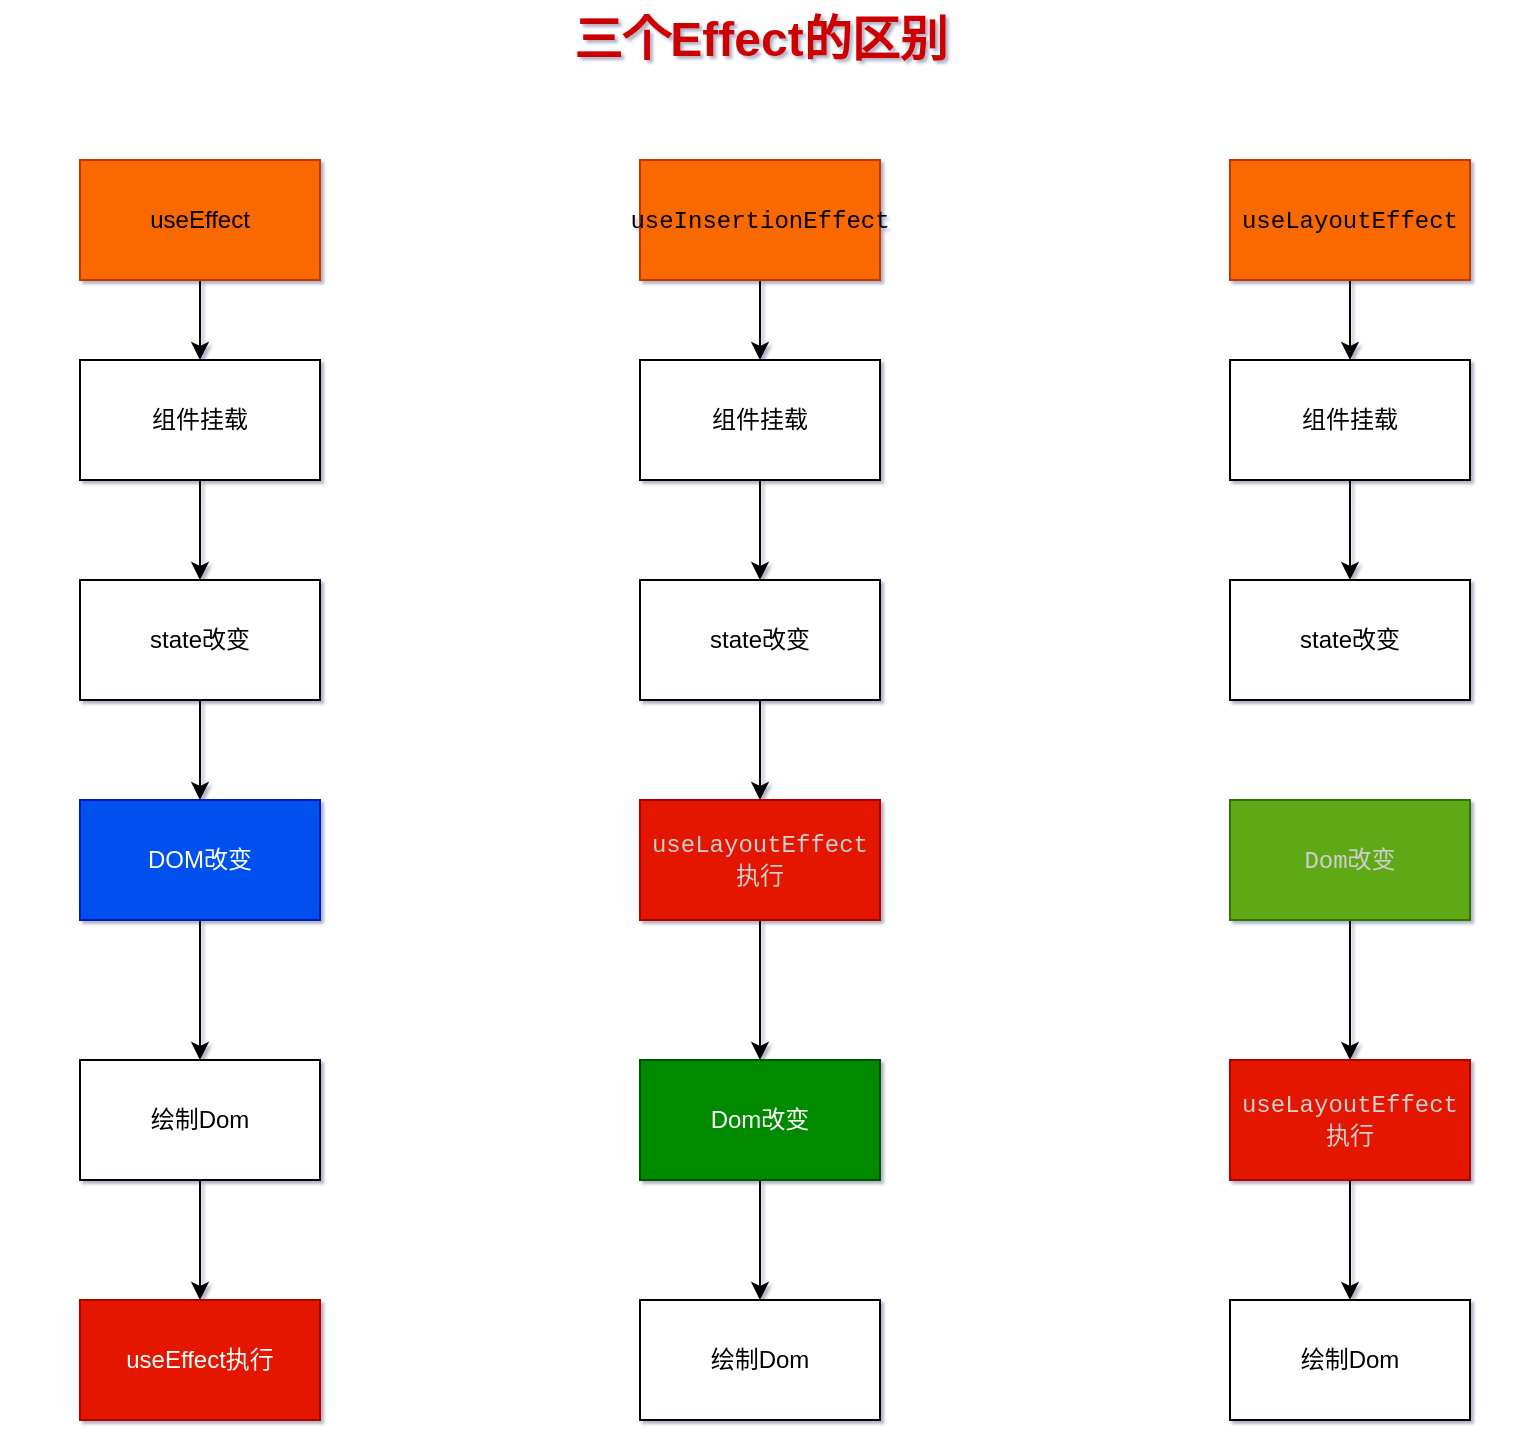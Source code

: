 <mxfile>
    <diagram id="6Mg15hhTjn7UiuSu91GW" name="三个Effect的区别">
        <mxGraphModel dx="835" dy="605" grid="1" gridSize="10" guides="1" tooltips="1" connect="1" arrows="1" fold="1" page="1" pageScale="1" pageWidth="827" pageHeight="1169" background="none" math="0" shadow="1">
            <root>
                <mxCell id="0"/>
                <mxCell id="1" parent="0"/>
                <mxCell id="11" value="" style="edgeStyle=none;html=1;" edge="1" parent="1" source="2" target="5">
                    <mxGeometry relative="1" as="geometry"/>
                </mxCell>
                <mxCell id="2" value="useEffect" style="rounded=0;whiteSpace=wrap;html=1;fillColor=#fa6800;fontColor=#000000;strokeColor=#C73500;" vertex="1" parent="1">
                    <mxGeometry x="40" y="120" width="120" height="60" as="geometry"/>
                </mxCell>
                <mxCell id="25" value="" style="edgeStyle=none;html=1;" edge="1" parent="1" source="3" target="17">
                    <mxGeometry relative="1" as="geometry"/>
                </mxCell>
                <mxCell id="3" value="&lt;div style=&quot;font-family: &amp;#34;consolas&amp;#34; , &amp;#34;courier new&amp;#34; , monospace ; line-height: 16px&quot;&gt;useInsertionEffect&lt;br&gt;&lt;/div&gt;" style="rounded=0;whiteSpace=wrap;html=1;fillColor=#fa6800;fontColor=#000000;strokeColor=#C73500;" vertex="1" parent="1">
                    <mxGeometry x="320" y="120" width="120" height="60" as="geometry"/>
                </mxCell>
                <mxCell id="39" value="" style="edgeStyle=none;html=1;" edge="1" parent="1" source="4" target="37">
                    <mxGeometry relative="1" as="geometry"/>
                </mxCell>
                <mxCell id="4" value="&lt;div style=&quot;font-family: &amp;#34;consolas&amp;#34; , &amp;#34;courier new&amp;#34; , monospace ; line-height: 16px&quot;&gt;&lt;div style=&quot;font-family: &amp;#34;consolas&amp;#34; , &amp;#34;courier new&amp;#34; , monospace ; line-height: 16px&quot;&gt;useLayoutEffect&lt;/div&gt;&lt;/div&gt;" style="rounded=0;whiteSpace=wrap;html=1;fillColor=#fa6800;fontColor=#000000;strokeColor=#C73500;" vertex="1" parent="1">
                    <mxGeometry x="615" y="120" width="120" height="60" as="geometry"/>
                </mxCell>
                <mxCell id="12" value="" style="edgeStyle=none;html=1;" edge="1" parent="1" source="5" target="6">
                    <mxGeometry relative="1" as="geometry"/>
                </mxCell>
                <mxCell id="5" value="组件挂载" style="rounded=0;whiteSpace=wrap;html=1;" vertex="1" parent="1">
                    <mxGeometry x="40" y="220" width="120" height="60" as="geometry"/>
                </mxCell>
                <mxCell id="13" value="" style="edgeStyle=none;html=1;" edge="1" parent="1" source="6" target="7">
                    <mxGeometry relative="1" as="geometry"/>
                </mxCell>
                <mxCell id="6" value="state改变" style="rounded=0;whiteSpace=wrap;html=1;" vertex="1" parent="1">
                    <mxGeometry x="40" y="330" width="120" height="60" as="geometry"/>
                </mxCell>
                <mxCell id="14" value="" style="edgeStyle=none;html=1;" edge="1" parent="1" source="7" target="8">
                    <mxGeometry relative="1" as="geometry"/>
                </mxCell>
                <mxCell id="7" value="DOM改变" style="rounded=0;whiteSpace=wrap;html=1;fillColor=#0050ef;fontColor=#ffffff;strokeColor=#001DBC;" vertex="1" parent="1">
                    <mxGeometry x="40" y="440" width="120" height="60" as="geometry"/>
                </mxCell>
                <mxCell id="15" value="" style="edgeStyle=none;html=1;" edge="1" parent="1" source="8" target="9">
                    <mxGeometry relative="1" as="geometry"/>
                </mxCell>
                <mxCell id="8" value="绘制Dom" style="rounded=0;whiteSpace=wrap;html=1;" vertex="1" parent="1">
                    <mxGeometry x="40" y="570" width="120" height="60" as="geometry"/>
                </mxCell>
                <mxCell id="9" value="useEffect执行" style="rounded=0;whiteSpace=wrap;html=1;fillColor=#e51400;fontColor=#ffffff;strokeColor=#B20000;" vertex="1" parent="1">
                    <mxGeometry x="40" y="690" width="120" height="60" as="geometry"/>
                </mxCell>
                <mxCell id="16" value="" style="edgeStyle=none;html=1;" edge="1" parent="1" source="17" target="19">
                    <mxGeometry relative="1" as="geometry"/>
                </mxCell>
                <mxCell id="17" value="组件挂载" style="rounded=0;whiteSpace=wrap;html=1;" vertex="1" parent="1">
                    <mxGeometry x="320" y="220" width="120" height="60" as="geometry"/>
                </mxCell>
                <mxCell id="18" value="" style="edgeStyle=none;html=1;" edge="1" parent="1" source="19" target="21">
                    <mxGeometry relative="1" as="geometry"/>
                </mxCell>
                <mxCell id="19" value="state改变" style="rounded=0;whiteSpace=wrap;html=1;" vertex="1" parent="1">
                    <mxGeometry x="320" y="330" width="120" height="60" as="geometry"/>
                </mxCell>
                <mxCell id="20" value="" style="edgeStyle=none;html=1;" edge="1" parent="1" source="21" target="23">
                    <mxGeometry relative="1" as="geometry"/>
                </mxCell>
                <mxCell id="21" value="&lt;span style=&quot;color: rgb(207 , 207 , 207) ; font-family: &amp;#34;consolas&amp;#34; , &amp;#34;courier new&amp;#34; , monospace&quot;&gt;useLayoutEffect执行&lt;/span&gt;" style="rounded=0;whiteSpace=wrap;html=1;fillColor=#e51400;fontColor=#ffffff;strokeColor=#B20000;" vertex="1" parent="1">
                    <mxGeometry x="320" y="440" width="120" height="60" as="geometry"/>
                </mxCell>
                <mxCell id="22" value="" style="edgeStyle=none;html=1;" edge="1" parent="1" source="23" target="24">
                    <mxGeometry relative="1" as="geometry"/>
                </mxCell>
                <mxCell id="23" value="Dom改变" style="rounded=0;whiteSpace=wrap;html=1;fillColor=#008a00;fontColor=#ffffff;strokeColor=#005700;" vertex="1" parent="1">
                    <mxGeometry x="320" y="570" width="120" height="60" as="geometry"/>
                </mxCell>
                <mxCell id="24" value="绘制Dom" style="rounded=0;whiteSpace=wrap;html=1;" vertex="1" parent="1">
                    <mxGeometry x="320" y="690" width="120" height="60" as="geometry"/>
                </mxCell>
                <mxCell id="30" value="" style="edgeStyle=none;html=1;" edge="1" parent="1" source="31" target="33">
                    <mxGeometry relative="1" as="geometry"/>
                </mxCell>
                <mxCell id="31" value="&lt;font color=&quot;#cfcfcf&quot; face=&quot;consolas, courier new, monospace&quot;&gt;Dom改变&lt;/font&gt;" style="rounded=0;whiteSpace=wrap;html=1;fillColor=#60a917;fontColor=#ffffff;strokeColor=#2D7600;" vertex="1" parent="1">
                    <mxGeometry x="615" y="440" width="120" height="60" as="geometry"/>
                </mxCell>
                <mxCell id="32" value="" style="edgeStyle=none;html=1;" edge="1" parent="1" source="33" target="34">
                    <mxGeometry relative="1" as="geometry"/>
                </mxCell>
                <mxCell id="33" value="&lt;span style=&quot;color: rgb(207 , 207 , 207) ; font-family: &amp;#34;consolas&amp;#34; , &amp;#34;courier new&amp;#34; , monospace&quot;&gt;useLayoutEffect执行&lt;/span&gt;" style="rounded=0;whiteSpace=wrap;html=1;fillColor=#e51400;fontColor=#ffffff;strokeColor=#B20000;" vertex="1" parent="1">
                    <mxGeometry x="615" y="570" width="120" height="60" as="geometry"/>
                </mxCell>
                <mxCell id="34" value="绘制Dom" style="rounded=0;whiteSpace=wrap;html=1;" vertex="1" parent="1">
                    <mxGeometry x="615" y="690" width="120" height="60" as="geometry"/>
                </mxCell>
                <mxCell id="36" value="" style="edgeStyle=none;html=1;" edge="1" parent="1" source="37" target="38">
                    <mxGeometry relative="1" as="geometry"/>
                </mxCell>
                <mxCell id="37" value="组件挂载" style="rounded=0;whiteSpace=wrap;html=1;" vertex="1" parent="1">
                    <mxGeometry x="615" y="220" width="120" height="60" as="geometry"/>
                </mxCell>
                <mxCell id="38" value="state改变" style="rounded=0;whiteSpace=wrap;html=1;" vertex="1" parent="1">
                    <mxGeometry x="615" y="330" width="120" height="60" as="geometry"/>
                </mxCell>
                <mxCell id="40" value="&lt;font color=&quot;#cc0000&quot;&gt;三个Effect的区别&lt;/font&gt;" style="text;strokeColor=none;fillColor=none;html=1;fontSize=24;fontStyle=1;verticalAlign=middle;align=center;labelBackgroundColor=none;fontColor=#000000;" vertex="1" parent="1">
                    <mxGeometry y="40" width="760" height="40" as="geometry"/>
                </mxCell>
            </root>
        </mxGraphModel>
    </diagram>
</mxfile>